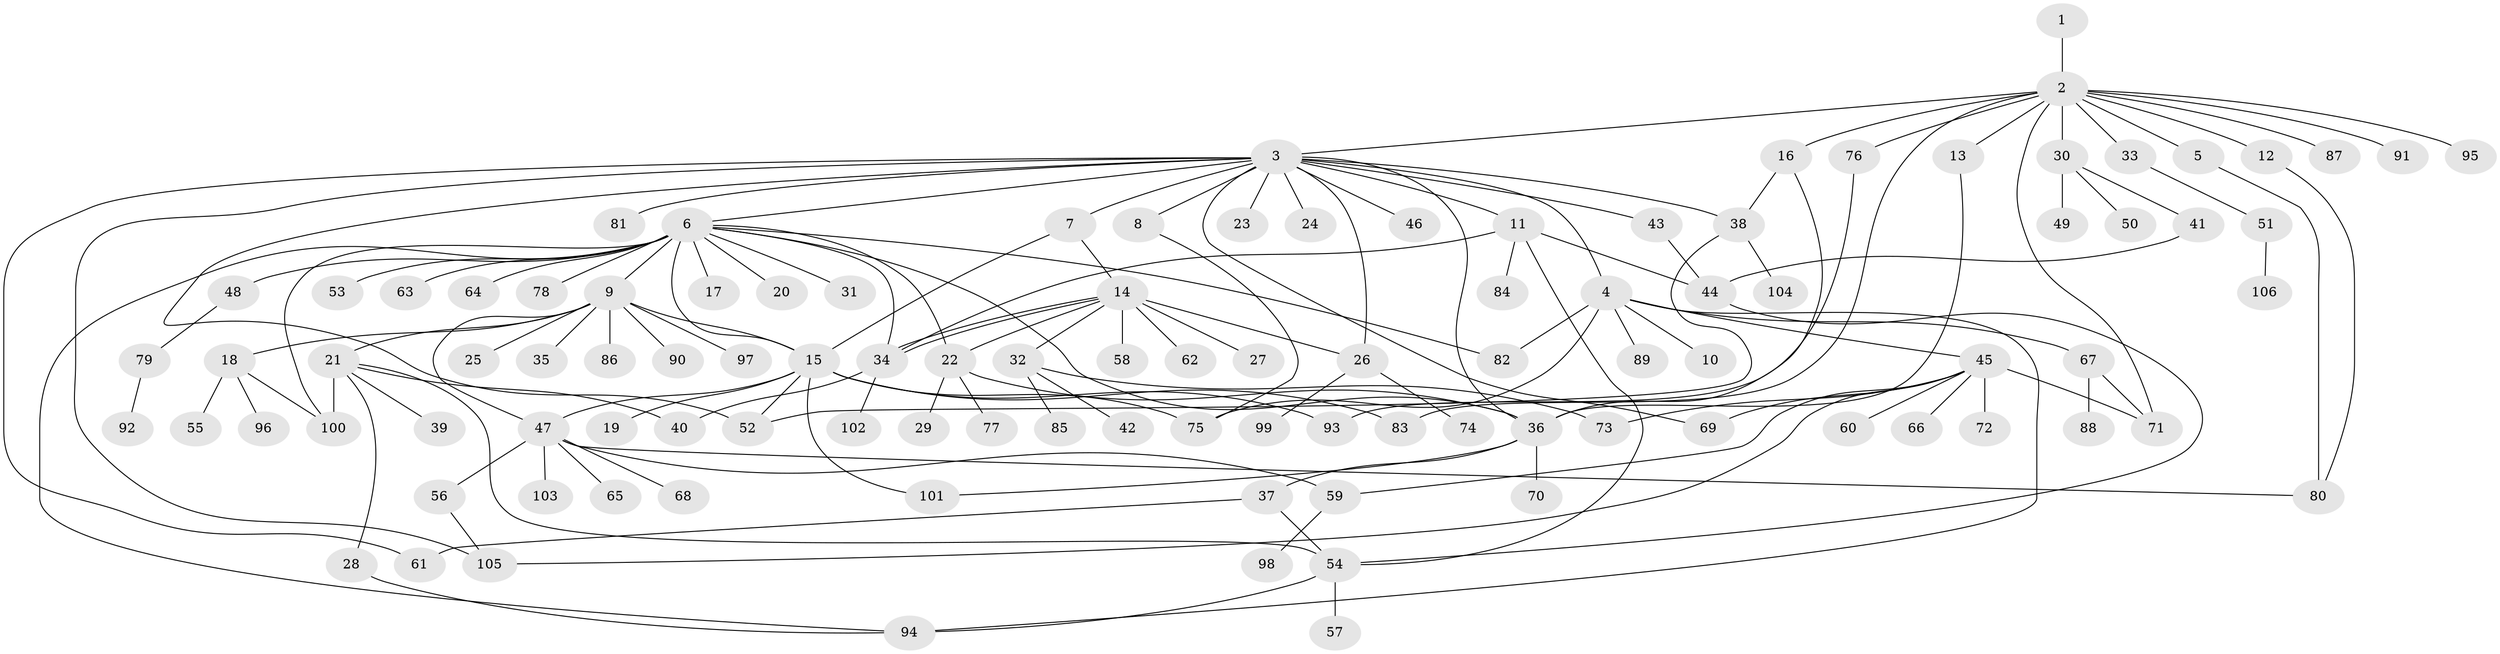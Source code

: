 // Generated by graph-tools (version 1.1) at 2025/01/03/09/25 03:01:53]
// undirected, 106 vertices, 147 edges
graph export_dot {
graph [start="1"]
  node [color=gray90,style=filled];
  1;
  2;
  3;
  4;
  5;
  6;
  7;
  8;
  9;
  10;
  11;
  12;
  13;
  14;
  15;
  16;
  17;
  18;
  19;
  20;
  21;
  22;
  23;
  24;
  25;
  26;
  27;
  28;
  29;
  30;
  31;
  32;
  33;
  34;
  35;
  36;
  37;
  38;
  39;
  40;
  41;
  42;
  43;
  44;
  45;
  46;
  47;
  48;
  49;
  50;
  51;
  52;
  53;
  54;
  55;
  56;
  57;
  58;
  59;
  60;
  61;
  62;
  63;
  64;
  65;
  66;
  67;
  68;
  69;
  70;
  71;
  72;
  73;
  74;
  75;
  76;
  77;
  78;
  79;
  80;
  81;
  82;
  83;
  84;
  85;
  86;
  87;
  88;
  89;
  90;
  91;
  92;
  93;
  94;
  95;
  96;
  97;
  98;
  99;
  100;
  101;
  102;
  103;
  104;
  105;
  106;
  1 -- 2;
  2 -- 3;
  2 -- 5;
  2 -- 12;
  2 -- 13;
  2 -- 16;
  2 -- 30;
  2 -- 33;
  2 -- 71;
  2 -- 76;
  2 -- 83;
  2 -- 87;
  2 -- 91;
  2 -- 95;
  3 -- 4;
  3 -- 6;
  3 -- 7;
  3 -- 8;
  3 -- 11;
  3 -- 23;
  3 -- 24;
  3 -- 26;
  3 -- 36;
  3 -- 38;
  3 -- 43;
  3 -- 46;
  3 -- 52;
  3 -- 61;
  3 -- 69;
  3 -- 81;
  3 -- 105;
  4 -- 10;
  4 -- 45;
  4 -- 67;
  4 -- 75;
  4 -- 82;
  4 -- 89;
  4 -- 94;
  5 -- 80;
  6 -- 9;
  6 -- 15;
  6 -- 17;
  6 -- 20;
  6 -- 22;
  6 -- 31;
  6 -- 34;
  6 -- 36;
  6 -- 48;
  6 -- 53;
  6 -- 63;
  6 -- 64;
  6 -- 78;
  6 -- 82;
  6 -- 94;
  6 -- 100;
  7 -- 14;
  7 -- 15;
  8 -- 75;
  9 -- 15;
  9 -- 18;
  9 -- 21;
  9 -- 25;
  9 -- 35;
  9 -- 47;
  9 -- 86;
  9 -- 90;
  9 -- 97;
  11 -- 34;
  11 -- 44;
  11 -- 54;
  11 -- 84;
  12 -- 80;
  13 -- 36;
  14 -- 22;
  14 -- 26;
  14 -- 27;
  14 -- 32;
  14 -- 34;
  14 -- 34;
  14 -- 58;
  14 -- 62;
  15 -- 19;
  15 -- 47;
  15 -- 52;
  15 -- 75;
  15 -- 83;
  15 -- 93;
  15 -- 101;
  16 -- 36;
  16 -- 38;
  18 -- 55;
  18 -- 96;
  18 -- 100;
  21 -- 28;
  21 -- 39;
  21 -- 40;
  21 -- 54;
  21 -- 100;
  22 -- 29;
  22 -- 36;
  22 -- 77;
  26 -- 74;
  26 -- 99;
  28 -- 94;
  30 -- 41;
  30 -- 49;
  30 -- 50;
  32 -- 42;
  32 -- 73;
  32 -- 85;
  33 -- 51;
  34 -- 40;
  34 -- 102;
  36 -- 37;
  36 -- 70;
  36 -- 101;
  37 -- 54;
  37 -- 61;
  38 -- 52;
  38 -- 104;
  41 -- 44;
  43 -- 44;
  44 -- 54;
  45 -- 59;
  45 -- 60;
  45 -- 66;
  45 -- 69;
  45 -- 71;
  45 -- 72;
  45 -- 73;
  45 -- 105;
  47 -- 56;
  47 -- 59;
  47 -- 65;
  47 -- 68;
  47 -- 80;
  47 -- 103;
  48 -- 79;
  51 -- 106;
  54 -- 57;
  54 -- 94;
  56 -- 105;
  59 -- 98;
  67 -- 71;
  67 -- 88;
  76 -- 93;
  79 -- 92;
}
